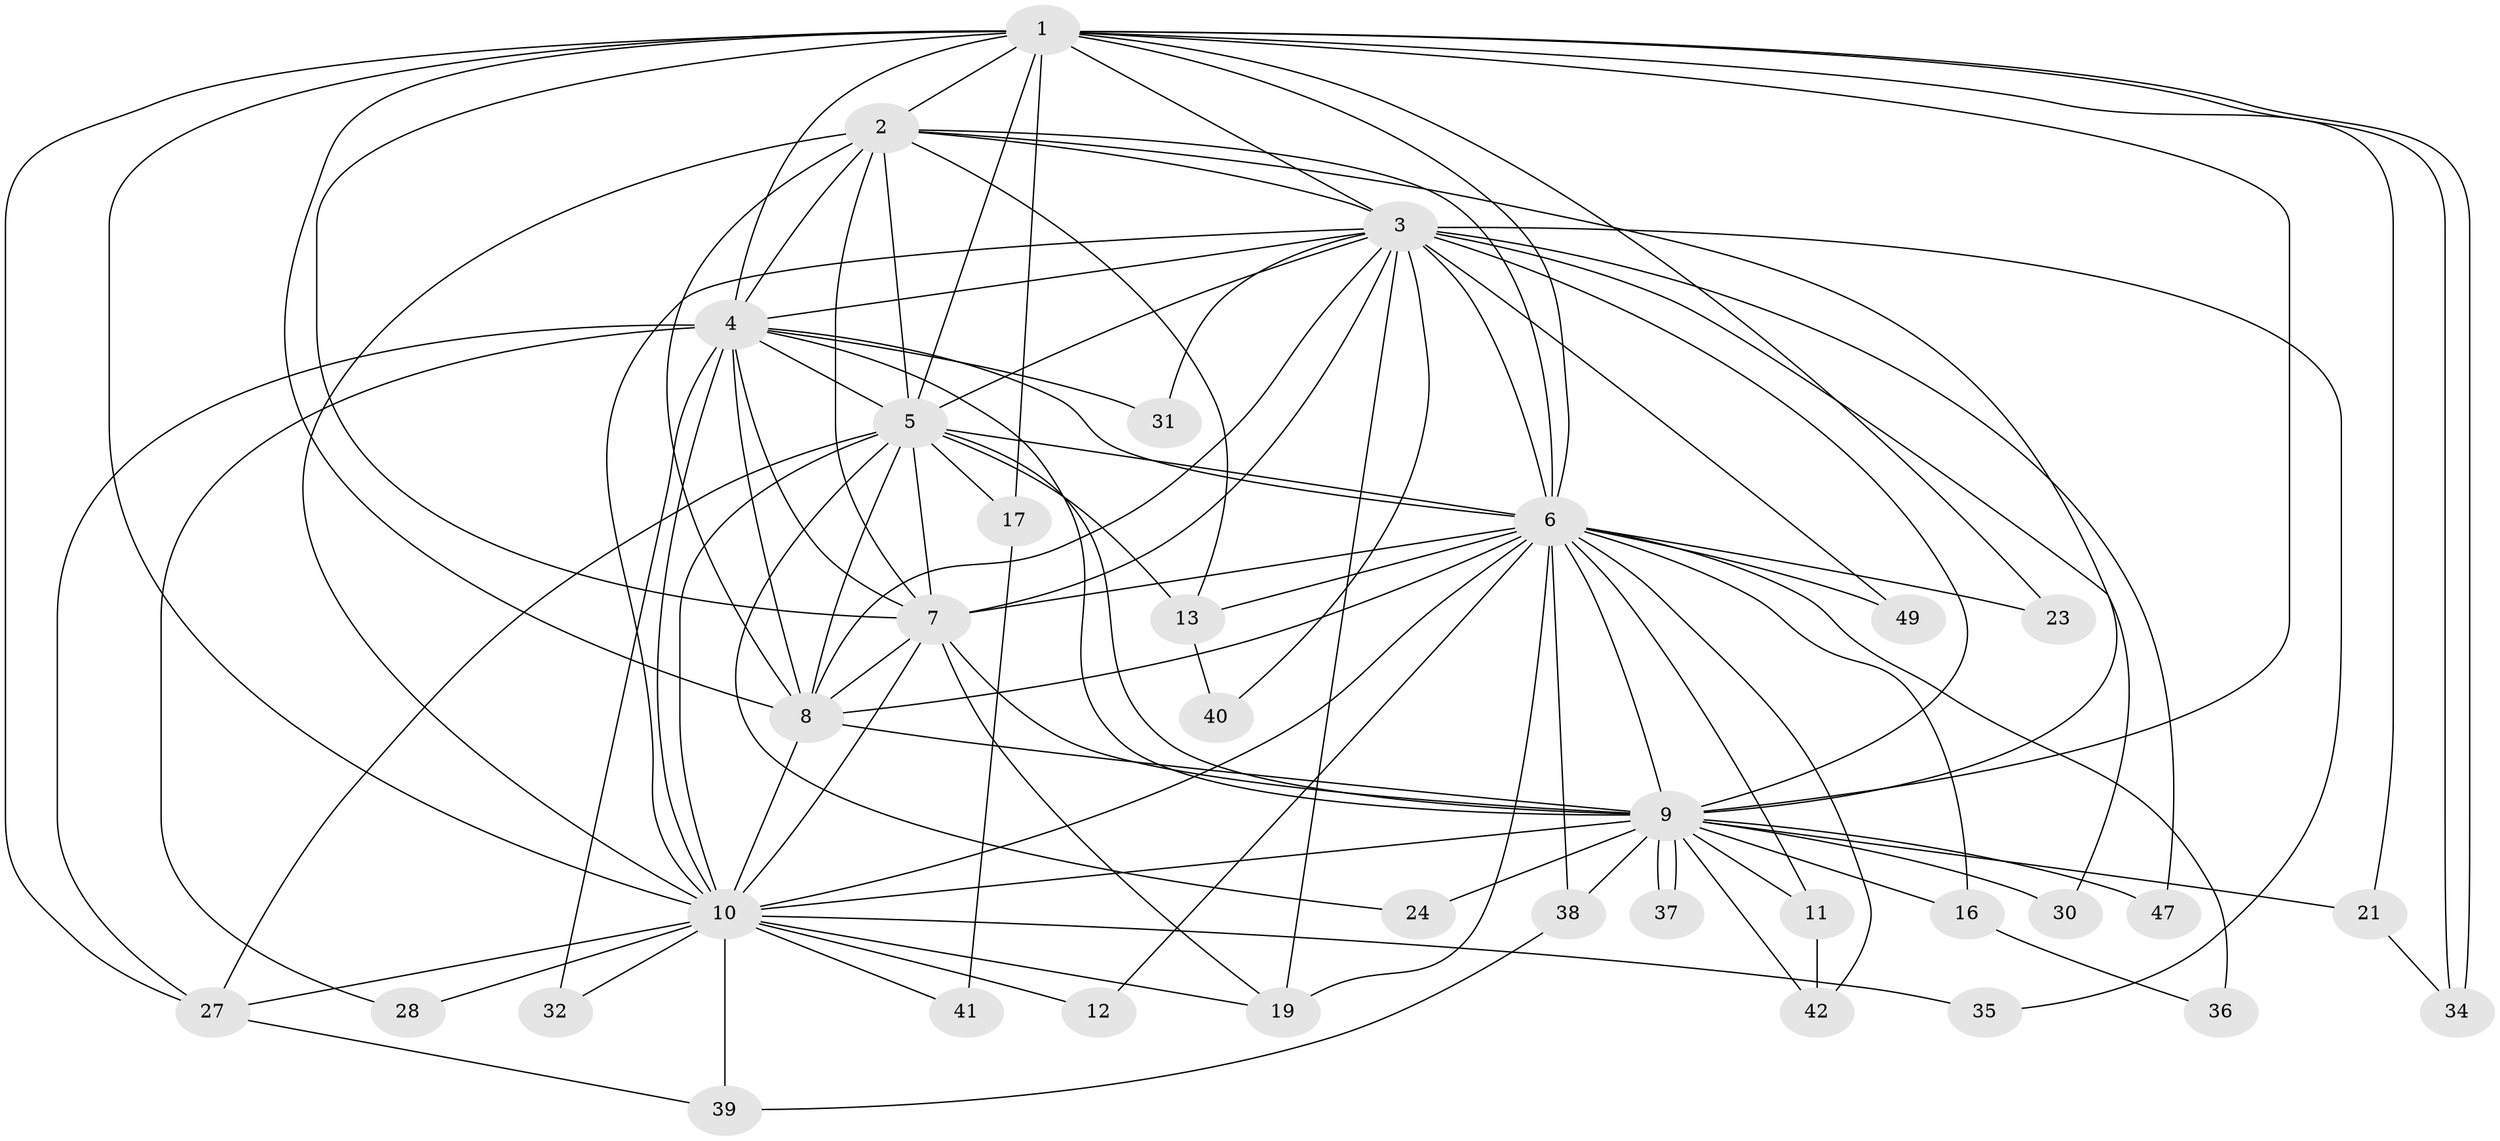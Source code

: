 // original degree distribution, {15: 0.0196078431372549, 11: 0.0196078431372549, 18: 0.0392156862745098, 14: 0.0392156862745098, 20: 0.0392156862745098, 12: 0.0196078431372549, 10: 0.0196078431372549, 3: 0.21568627450980393, 2: 0.5098039215686274, 4: 0.058823529411764705, 5: 0.0196078431372549}
// Generated by graph-tools (version 1.1) at 2025/17/03/04/25 18:17:28]
// undirected, 35 vertices, 103 edges
graph export_dot {
graph [start="1"]
  node [color=gray90,style=filled];
  1;
  2 [super="+20"];
  3;
  4;
  5 [super="+43"];
  6;
  7 [super="+15"];
  8;
  9;
  10 [super="+14+44+26+22+18+33"];
  11;
  12;
  13;
  16;
  17;
  19 [super="+25"];
  21;
  23;
  24;
  27 [super="+29+48"];
  28;
  30;
  31;
  32;
  34 [super="+50"];
  35;
  36;
  37;
  38;
  39;
  40;
  41;
  42 [super="+45"];
  47;
  49;
  1 -- 2;
  1 -- 3;
  1 -- 4;
  1 -- 5;
  1 -- 6;
  1 -- 7;
  1 -- 8;
  1 -- 9;
  1 -- 10;
  1 -- 17;
  1 -- 21;
  1 -- 23;
  1 -- 27;
  1 -- 34;
  1 -- 34;
  2 -- 3;
  2 -- 4;
  2 -- 5;
  2 -- 6;
  2 -- 7;
  2 -- 8;
  2 -- 9 [weight=2];
  2 -- 10;
  2 -- 13;
  3 -- 4;
  3 -- 5;
  3 -- 6;
  3 -- 7 [weight=2];
  3 -- 8;
  3 -- 9;
  3 -- 10 [weight=2];
  3 -- 30;
  3 -- 31;
  3 -- 35;
  3 -- 40;
  3 -- 47;
  3 -- 49;
  3 -- 19;
  4 -- 5;
  4 -- 6;
  4 -- 7;
  4 -- 8;
  4 -- 9;
  4 -- 10 [weight=2];
  4 -- 27;
  4 -- 28;
  4 -- 31;
  4 -- 32;
  5 -- 6;
  5 -- 7;
  5 -- 8;
  5 -- 9;
  5 -- 10 [weight=2];
  5 -- 17;
  5 -- 24;
  5 -- 27;
  5 -- 13;
  6 -- 7;
  6 -- 8;
  6 -- 9;
  6 -- 10 [weight=2];
  6 -- 11;
  6 -- 12;
  6 -- 13;
  6 -- 16;
  6 -- 19;
  6 -- 23;
  6 -- 36;
  6 -- 38;
  6 -- 49;
  6 -- 42;
  7 -- 8;
  7 -- 9;
  7 -- 10 [weight=2];
  7 -- 19;
  8 -- 9;
  8 -- 10 [weight=2];
  9 -- 10;
  9 -- 11;
  9 -- 16;
  9 -- 21;
  9 -- 24;
  9 -- 30;
  9 -- 37;
  9 -- 37;
  9 -- 38;
  9 -- 42;
  9 -- 47;
  10 -- 12;
  10 -- 28;
  10 -- 35;
  10 -- 32;
  10 -- 39;
  10 -- 27;
  10 -- 19;
  10 -- 41;
  11 -- 42;
  13 -- 40;
  16 -- 36;
  17 -- 41;
  21 -- 34;
  27 -- 39;
  38 -- 39;
}
